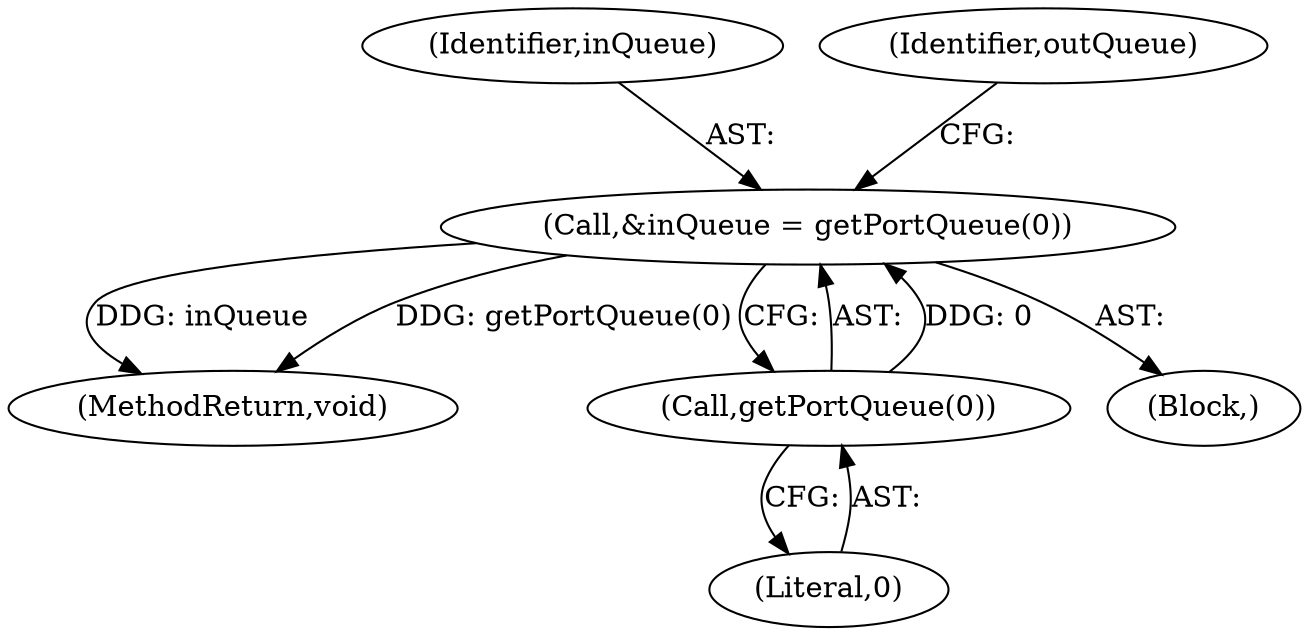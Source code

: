 digraph "0_Android_44749eb4f273f0eb681d0fa013e3beef754fa687@pointer" {
"1000107" [label="(Call,&inQueue = getPortQueue(0))"];
"1000109" [label="(Call,getPortQueue(0))"];
"1000556" [label="(MethodReturn,void)"];
"1000107" [label="(Call,&inQueue = getPortQueue(0))"];
"1000109" [label="(Call,getPortQueue(0))"];
"1000105" [label="(Block,)"];
"1000108" [label="(Identifier,inQueue)"];
"1000110" [label="(Literal,0)"];
"1000113" [label="(Identifier,outQueue)"];
"1000107" -> "1000105"  [label="AST: "];
"1000107" -> "1000109"  [label="CFG: "];
"1000108" -> "1000107"  [label="AST: "];
"1000109" -> "1000107"  [label="AST: "];
"1000113" -> "1000107"  [label="CFG: "];
"1000107" -> "1000556"  [label="DDG: inQueue"];
"1000107" -> "1000556"  [label="DDG: getPortQueue(0)"];
"1000109" -> "1000107"  [label="DDG: 0"];
"1000109" -> "1000110"  [label="CFG: "];
"1000110" -> "1000109"  [label="AST: "];
}
